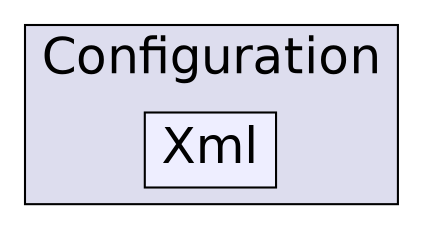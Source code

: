 digraph "C:/Users/nathanael/Documents/resizer/Core/Configuration/Xml" {
  compound=true
  node [ fontsize="24", fontname="Helvetica"];
  edge [ labelfontsize="24", labelfontname="Helvetica"];
  subgraph clusterdir_1aa7619aaed8283e79194428e3ce4afd {
    graph [ bgcolor="#ddddee", pencolor="black", label="Configuration" fontname="Helvetica", fontsize="24", URL="dir_1aa7619aaed8283e79194428e3ce4afd.html"]
  dir_9979ff77cce1c9441e3b8873617fb00f [shape=box, label="Xml", style="filled", fillcolor="#eeeeff", pencolor="black", URL="dir_9979ff77cce1c9441e3b8873617fb00f.html"];
  }
}
